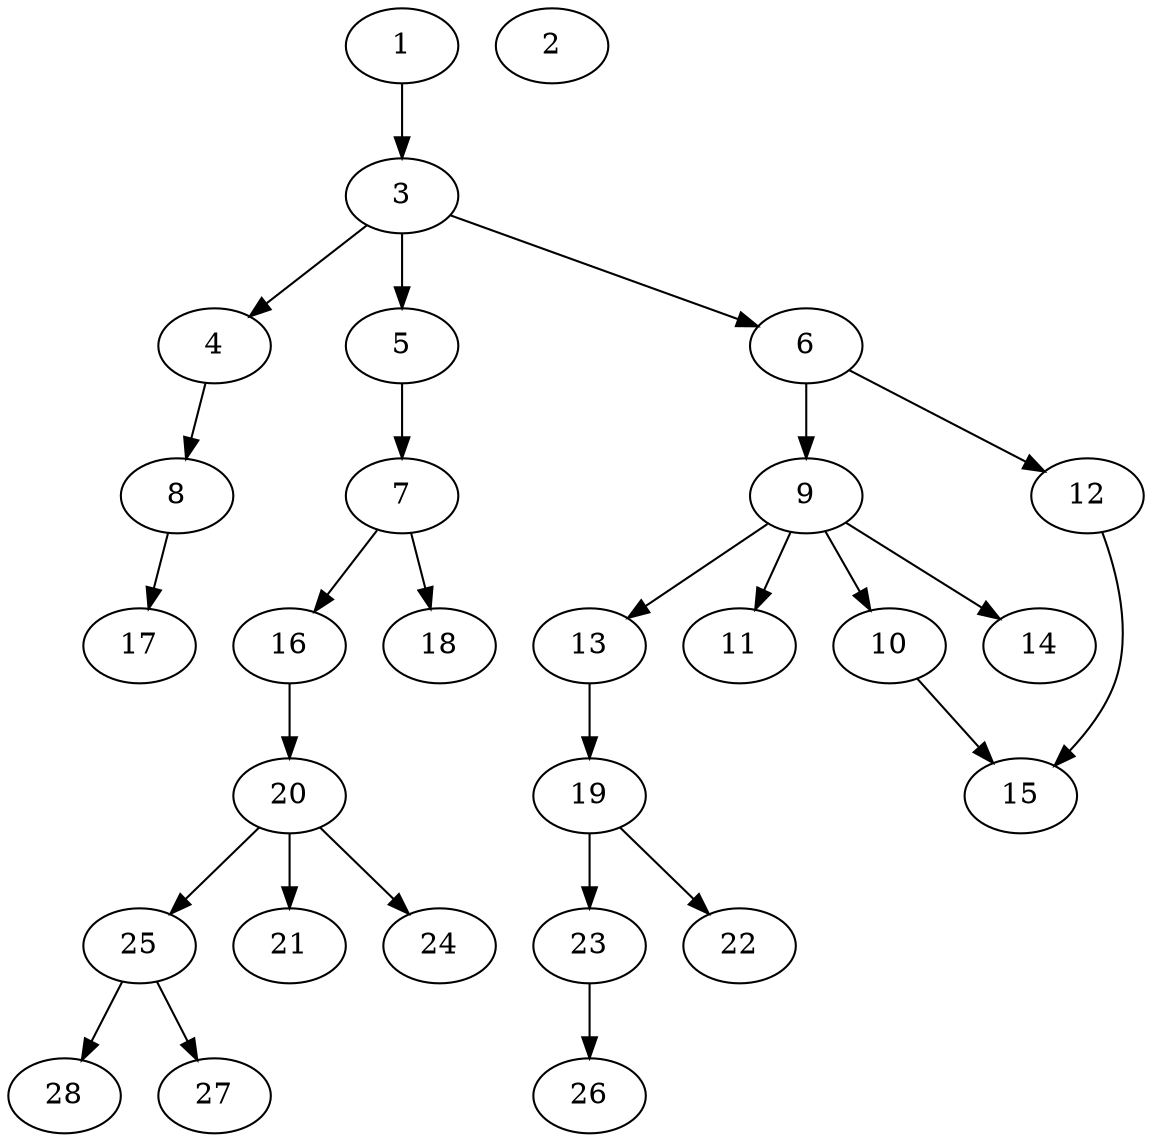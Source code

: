 // DAG automatically generated by daggen at Tue Jul 12 21:13:03 2022
// ./daggen -n 28 --fat 0.4 --density 0.4 --regular 0.2 --jump 2 --minalpha 20 --maxalpha 200 --dot -o ../task28.dot 
digraph G {
  1 [size="1131302659", alpha="186.33"]
  1 -> 3 [size ="33554432"]
  2 [size="549755813888", alpha="136.43"]
  3 [size="204054655595", alpha="127.15"]
  3 -> 4 [size ="209715200"]
  3 -> 5 [size ="209715200"]
  3 -> 6 [size ="209715200"]
  4 [size="134217728000", alpha="120.18"]
  4 -> 8 [size ="209715200"]
  5 [size="189366517444", alpha="61.20"]
  5 -> 7 [size ="536870912"]
  6 [size="134217728000", alpha="181.07"]
  6 -> 9 [size ="209715200"]
  6 -> 12 [size ="209715200"]
  7 [size="231928233984", alpha="123.22"]
  7 -> 16 [size ="301989888"]
  7 -> 18 [size ="301989888"]
  8 [size="2680424867", alpha="83.69"]
  8 -> 17 [size ="134217728"]
  9 [size="873774788172", alpha="91.84"]
  9 -> 10 [size ="536870912"]
  9 -> 11 [size ="536870912"]
  9 -> 13 [size ="536870912"]
  9 -> 14 [size ="536870912"]
  10 [size="696868455660", alpha="36.60"]
  10 -> 15 [size ="536870912"]
  11 [size="68719476736", alpha="151.09"]
  12 [size="368293445632", alpha="79.83"]
  12 -> 15 [size ="411041792"]
  13 [size="134217728000", alpha="159.72"]
  13 -> 19 [size ="209715200"]
  14 [size="3063219946", alpha="186.66"]
  15 [size="545164813026", alpha="191.55"]
  16 [size="225456689095", alpha="140.33"]
  16 -> 20 [size ="838860800"]
  17 [size="1367413147", alpha="157.58"]
  18 [size="134217728000", alpha="135.98"]
  19 [size="11616505860", alpha="37.83"]
  19 -> 22 [size ="301989888"]
  19 -> 23 [size ="301989888"]
  20 [size="30452638832", alpha="62.61"]
  20 -> 21 [size ="679477248"]
  20 -> 24 [size ="679477248"]
  20 -> 25 [size ="679477248"]
  21 [size="328667154331", alpha="160.73"]
  22 [size="8589934592", alpha="152.10"]
  23 [size="5917194102", alpha="103.04"]
  23 -> 26 [size ="301989888"]
  24 [size="205064225712", alpha="66.18"]
  25 [size="368293445632", alpha="184.21"]
  25 -> 27 [size ="411041792"]
  25 -> 28 [size ="411041792"]
  26 [size="184041788472", alpha="166.62"]
  27 [size="12590587495", alpha="67.18"]
  28 [size="11231129052", alpha="195.19"]
}
